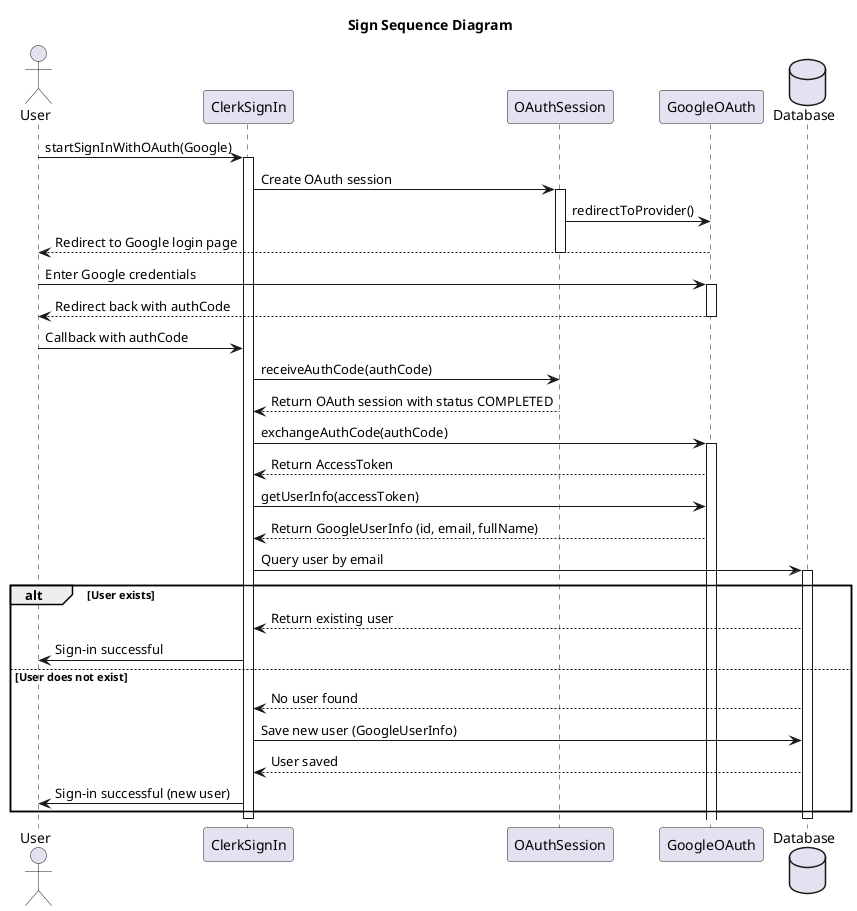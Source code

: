 @startuml SignSequenceDiagram
skinparam classAttributeIconSize 0
Title Sign Sequence Diagram
'Character	Visibility
'-			private
'#			protected
'~			package private
'+			public

'Extension	<|--	Quan hệ mở rộng từ (là extends hoặc implements nhưng ko có annotations trong code)
'Composition	*--	 Quan hệ gắn kết chặt chẽ : part - of
'Aggregation	o--	Quan hệ liên kết giữa hai thực thể : use, has

' Include các file vào trong file để sử dụng'
    actor "User" as U
participant "ClerkSignIn" as CS
participant "OAuthSession" as OS
participant "GoogleOAuth" as GO
database "Database" as DB

' Người dùng bắt đầu quy trình đăng nhập
U -> CS : startSignInWithOAuth(Google)
activate CS
CS -> OS : Create OAuth session
activate OS
OS -> GO : redirectToProvider()
GO --> U : Redirect to Google login page
deactivate OS

' Người dùng đăng nhập vào Google
U -> GO : Enter Google credentials
activate GO
GO --> U : Redirect back with authCode
deactivate GO

' Hệ thống nhận mã xác thực từ Google
U -> CS : Callback with authCode
CS -> OS : receiveAuthCode(authCode)
OS --> CS : Return OAuth session with status COMPLETED

' Trao đổi mã xác thực để lấy access token
CS -> GO : exchangeAuthCode(authCode)
activate GO
GO --> CS : Return AccessToken

' Lấy thông tin người dùng từ Google
CS -> GO : getUserInfo(accessToken)
GO --> CS : Return GoogleUserInfo (id, email, fullName)

' Kiểm tra người dùng trong hệ thống
CS -> DB : Query user by email
activate DB
alt User exists
    DB --> CS : Return existing user
    CS -> U : Sign-in successful
else User does not exist
    DB --> CS : No user found
    CS -> DB : Save new user (GoogleUserInfo)
    DB --> CS : User saved
    CS -> U : Sign-in successful (new user)
end
deactivate DB

deactivate CS

@enduml